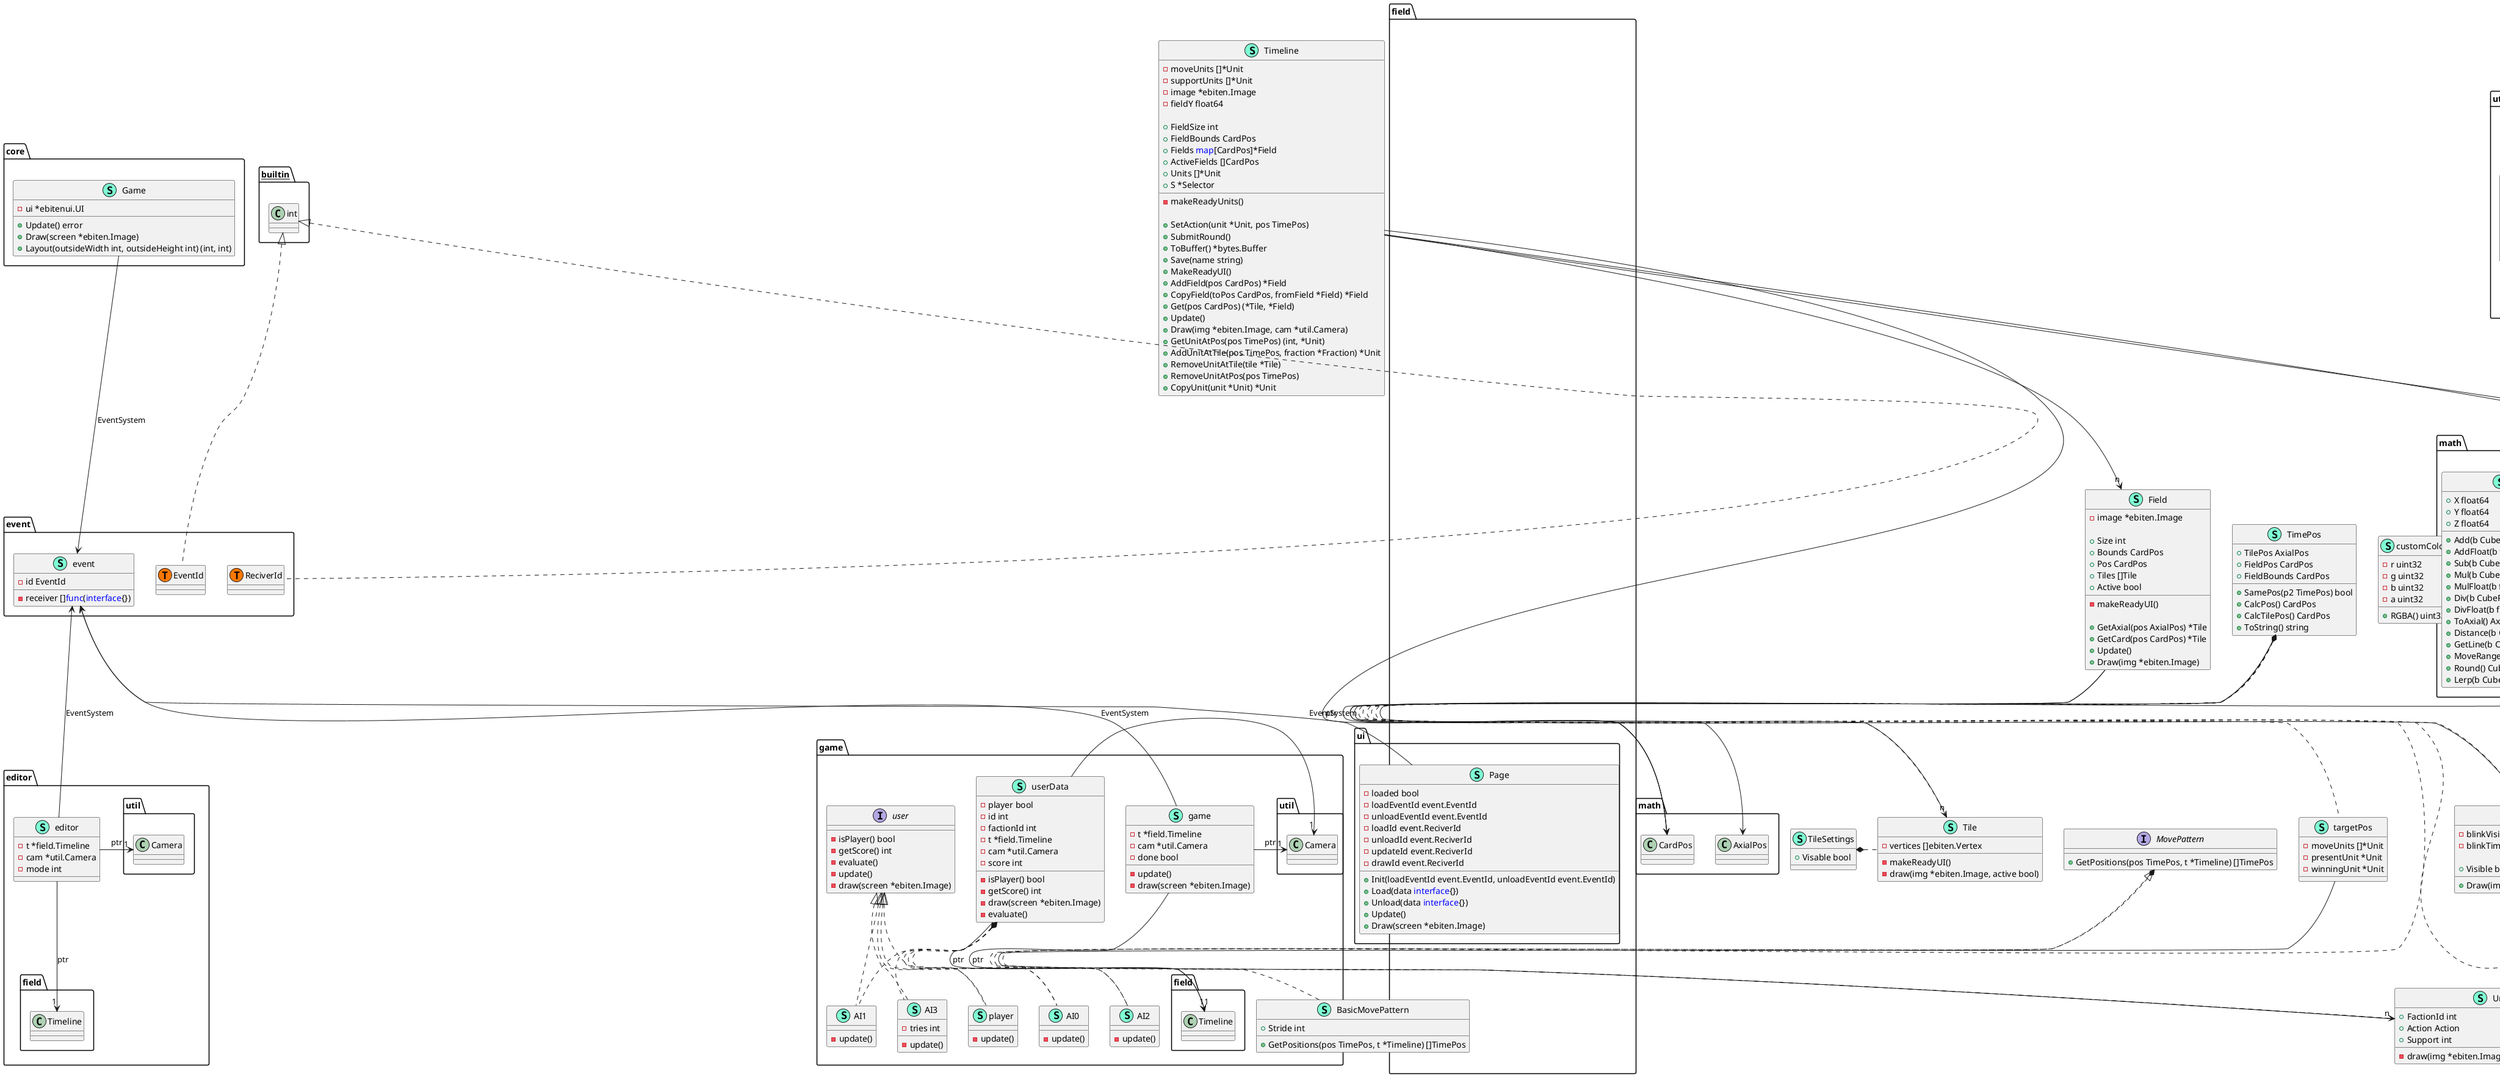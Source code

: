 @startuml
namespace core {
    class Game << (S,Aquamarine) >> {
        - ui *ebitenui.UI

        + Update() error
        + Draw(screen *ebiten.Image)
        + Layout(outsideWidth int, outsideHeight int) (int, int)

    }

}

namespace event {
    class event << (S,Aquamarine) >> {
        - id EventId
        - receiver []<font color=blue>func</font>(<font color=blue>interface</font>{})
    }
    class event.EventId << (T, #FF7700) >>  {
    }
    class event.ReciverId << (T, #FF7700) >>  {
    }
}

event.event <-- editor.editor :EventSystem
event.event <-- game.game :EventSystem
core.Game --> event.event :EventSystem
event.event <-- ui.Page :EventSystem

namespace editor {
    class editor << (S,Aquamarine) >> {
        - t *field.Timeline
        - cam *util.Camera
        - mode int

    }
    editor --> "1" field.Timeline : ptr
    editor -> "1" util.Camera : ptr

}

namespace game {
    class AI0 << (S,Aquamarine) >> {
        - update()
    }

    class AI1 << (S,Aquamarine) >> {
        - update()

    }
    class AI2 << (S,Aquamarine) >> {
        - update()

    }
    class AI3 << (S,Aquamarine) >> {
        - tries int

        - update()

    }
    class game << (S,Aquamarine) >> {
        - t *field.Timeline
        - cam *util.Camera
        - done bool

        - update()
        - draw(screen *ebiten.Image)

    }
    game --> "1" field.Timeline : ptr
    game -> "1" util.Camera : ptr

    class player << (S,Aquamarine) >> {
        - update()

    }

    interface user  {
        - isPlayer() bool
        - getScore() int
        - evaluate()
        - update()
        - draw(screen *ebiten.Image)

    }
    class userData << (S,Aquamarine) >> {
        - player bool
        - id int
        - factionId int
        - t *field.Timeline
        - cam *util.Camera
        - score int

        - isPlayer() bool
        - getScore() int
        - draw(screen *ebiten.Image)
        - evaluate()
    }
    userData --> "1" field.Timeline : ptr
    userData -> "1" util.Camera : ptr


    "userData" *.. "AI0"
    "userData" *.. "AI1"
    "userData" *.. "AI2"
    "userData" *.. "AI3"
    "userData" *.. "player"

    "user" <|.. "AI0"
    "user" <|.. "AI1"
    "user" <|.. "AI2"
    "user" <|.. "AI3"
    "user" <|.. "player"
}



namespace field {
    class Timeline << (S,Aquamarine) >> {
        - moveUnits []*Unit
        - supportUnits []*Unit
        - image *ebiten.Image
        - fieldY float64

        + FieldSize int
        + FieldBounds CardPos
        + Fields <font color=blue>map</font>[CardPos]*Field
        + ActiveFields []CardPos
        + Units []*Unit
        + S *Selector

        - makeReadyUnits()

        + SetAction(unit *Unit, pos TimePos)
        + SubmitRound()
        + ToBuffer() *bytes.Buffer
        + Save(name string)
        + MakeReadyUI()
        + AddField(pos CardPos) *Field
        + CopyField(toPos CardPos, fromField *Field) *Field
        + Get(pos CardPos) (*Tile, *Field)
        + Update()
        + Draw(img *ebiten.Image, cam *util.Camera)
        + GetUnitAtPos(pos TimePos) (int, *Unit)
        + AddUnitAtTile(pos TimePos, fraction *Fraction) *Unit
        + RemoveUnitAtTile(tile *Tile)
        + RemoveUnitAtPos(pos TimePos)
        + CopyUnit(unit *Unit) *Unit

    }
    Timeline --> "n" Unit
    Timeline --> "n" Field
    Timeline --> "1" Selector
    Timeline --> math.CardPos


     class TimePos << (S,Aquamarine) >> {
        + TilePos AxialPos
        + FieldPos CardPos
        + FieldBounds CardPos

        + SamePos(p2 TimePos) bool
        + CalcPos() CardPos
        + CalcTilePos() CardPos
        + ToString() string

    }
    TimePos --> math.CardPos
    TimePos --> math.AxialPos

    class Action << (S,Aquamarine) >> {
        + Kind int
        + Support int

    }
    class BasicMovePattern << (S,Aquamarine) >> {
        + Stride int

        + GetPositions(pos TimePos, t *Timeline) []TimePos

    }
    class Field << (S,Aquamarine) >> {
        - image *ebiten.Image

        + Size int
        + Bounds CardPos
        + Pos CardPos
        + Tiles []Tile
        + Active bool

        - makeReadyUI() 

        + GetAxial(pos AxialPos) *Tile
        + GetCard(pos CardPos) *Tile
        + Update() 
        + Draw(img *ebiten.Image) 

    }
    Field --> "n" Tile
    Field --> math.CardPos

    class Fraction << (S,Aquamarine) >> {
        - name string
        - color color.Color
        - colorLigth color.Color

        + Images <font color=blue>map</font>[string]*ebiten.Image

    }

    interface MovePattern  {
        + GetPositions(pos TimePos, t *Timeline) []TimePos

    }
    class Selector << (S,Aquamarine) >> {
        - blinkVisible bool
        - blinkTime float64

        + Visible bool

        + Draw(img *ebiten.Image, cam *util.Camera) 

    }
    class Tile << (S,Aquamarine) >> {
        - vertices []ebiten.Vertex

        - makeReadyUI() 
        - draw(img *ebiten.Image, active bool)
    }


    class TileSettings << (S,Aquamarine) >> {
        + Visable bool

    }

    class Unit << (S,Aquamarine) >> {
        + FactionId int
        + Action Action
        + Support int

        - draw(img *ebiten.Image, fraction *Fraction)
    }
    Unit -> "1" Action

    class customColor << (S,Aquamarine) >> {
        - r uint32
        - g uint32
        - b uint32
        - a uint32

        + RGBA() uint32
    }

    class targetPos << (S,Aquamarine) >> {
        - moveUnits []*Unit
        - presentUnit *Unit
        - winningUnit *Unit
    }
    targetPos --> "n" Unit

    TimePos -[hidden] customColor
    customColor -[hidden] Fraction

    TimePos *.. Action
    TimePos *.. Selector
    TileSettings *. Tile
    TimePos *.. Tile
    MovePattern *.. Unit
    TimePos *.. Unit
    TimePos *.. targetPos
    MovePattern <|.. BasicMovePattern
}

namespace math {
    class AxialPos << (S,Aquamarine) >> {
        + Q float64
        + R float64

        + Add(b AxialPos) AxialPos
        + Sub(b AxialPos) AxialPos
        + Mul(b AxialPos) AxialPos
        + MulFloat(b float64) AxialPos
        + Div(b AxialPos) AxialPos
        + DivFloat(b float64) AxialPos
        + Trunc() AxialPos
        + ToCube() CubePos
        + ToCard() CardPos
        + Distance(b AxialPos) float64
        + Round() AxialPos
        + MoveRange(r float64) []AxialPos

    }
    class CardPos << (S,Aquamarine) >> {
        + X float64
        + Y float64

        + Add(b CardPos) CardPos
        + AddFloat(b float64) CardPos
        + Sub(b CardPos) CardPos
        + SubFloat(b float64) CardPos
        + Mul(b CardPos) CardPos
        + MulFloat(b float64) CardPos
        + Div(b CardPos) CardPos
        + DivFloat(b float64) CardPos
        + ToAxial() AxialPos

    }
    class CubePos << (S,Aquamarine) >> {
        + X float64
        + Y float64
        + Z float64

        + Add(b CubePos) CubePos
        + AddFloat(b float64) CubePos
        + Sub(b CubePos) CubePos
        + Mul(b CubePos) CubePos
        + MulFloat(b float64) CubePos
        + Div(b CubePos) CubePos
        + DivFloat(b float64) CubePos
        + ToAxial() AxialPos
        + Distance(b CubePos) float64
        + GetLine(b CubePos) []CubePos
        + MoveRange(r float64) []CubePos
        + Round() CubePos
        + Lerp(b CubePos, t float64) CubePos
    }
}

namespace util {
    class Camera << (S,Aquamarine) >> {
        - pos CardPos
        - minPos CardPos
        - maxPos CardPos
        - scale CardPos
        - minScale CardPos
        - maxScale CardPos
        - rotation float64
        - matrix *ebiten.GeoM

        - updateMatrix() 
        - bounds() 
        - updateInput() 

        + GetMatrix() *ebiten.GeoM

    }
    Camera --> math.CardPos

    class Font << (S,Aquamarine) >> {
        + Face font.Face
        + TitleFace font.Face
        + BigTitleFace font.Face
        + ToolTipFace font.Face

        + Close() 

    }


}

namespace ui {
    class Page << (S,Aquamarine) >> {
        - loaded bool
        - loadEventId event.EventId
        - unloadEventId event.EventId
        - loadId event.ReciverId
        - unloadId event.ReciverId
        - updateId event.ReciverId
        - drawId event.ReciverId

        + Init(loadEventId event.EventId, unloadEventId event.EventId)
        + Load(data <font color=blue>interface</font>{})
        + Unload(data <font color=blue>interface</font>{})
        + Update()
        + Draw(screen *ebiten.Image)
    }
}

"__builtin__.int" <|.. "event.EventId"
"__builtin__.int" <|.. "event.ReciverId"
@enduml
